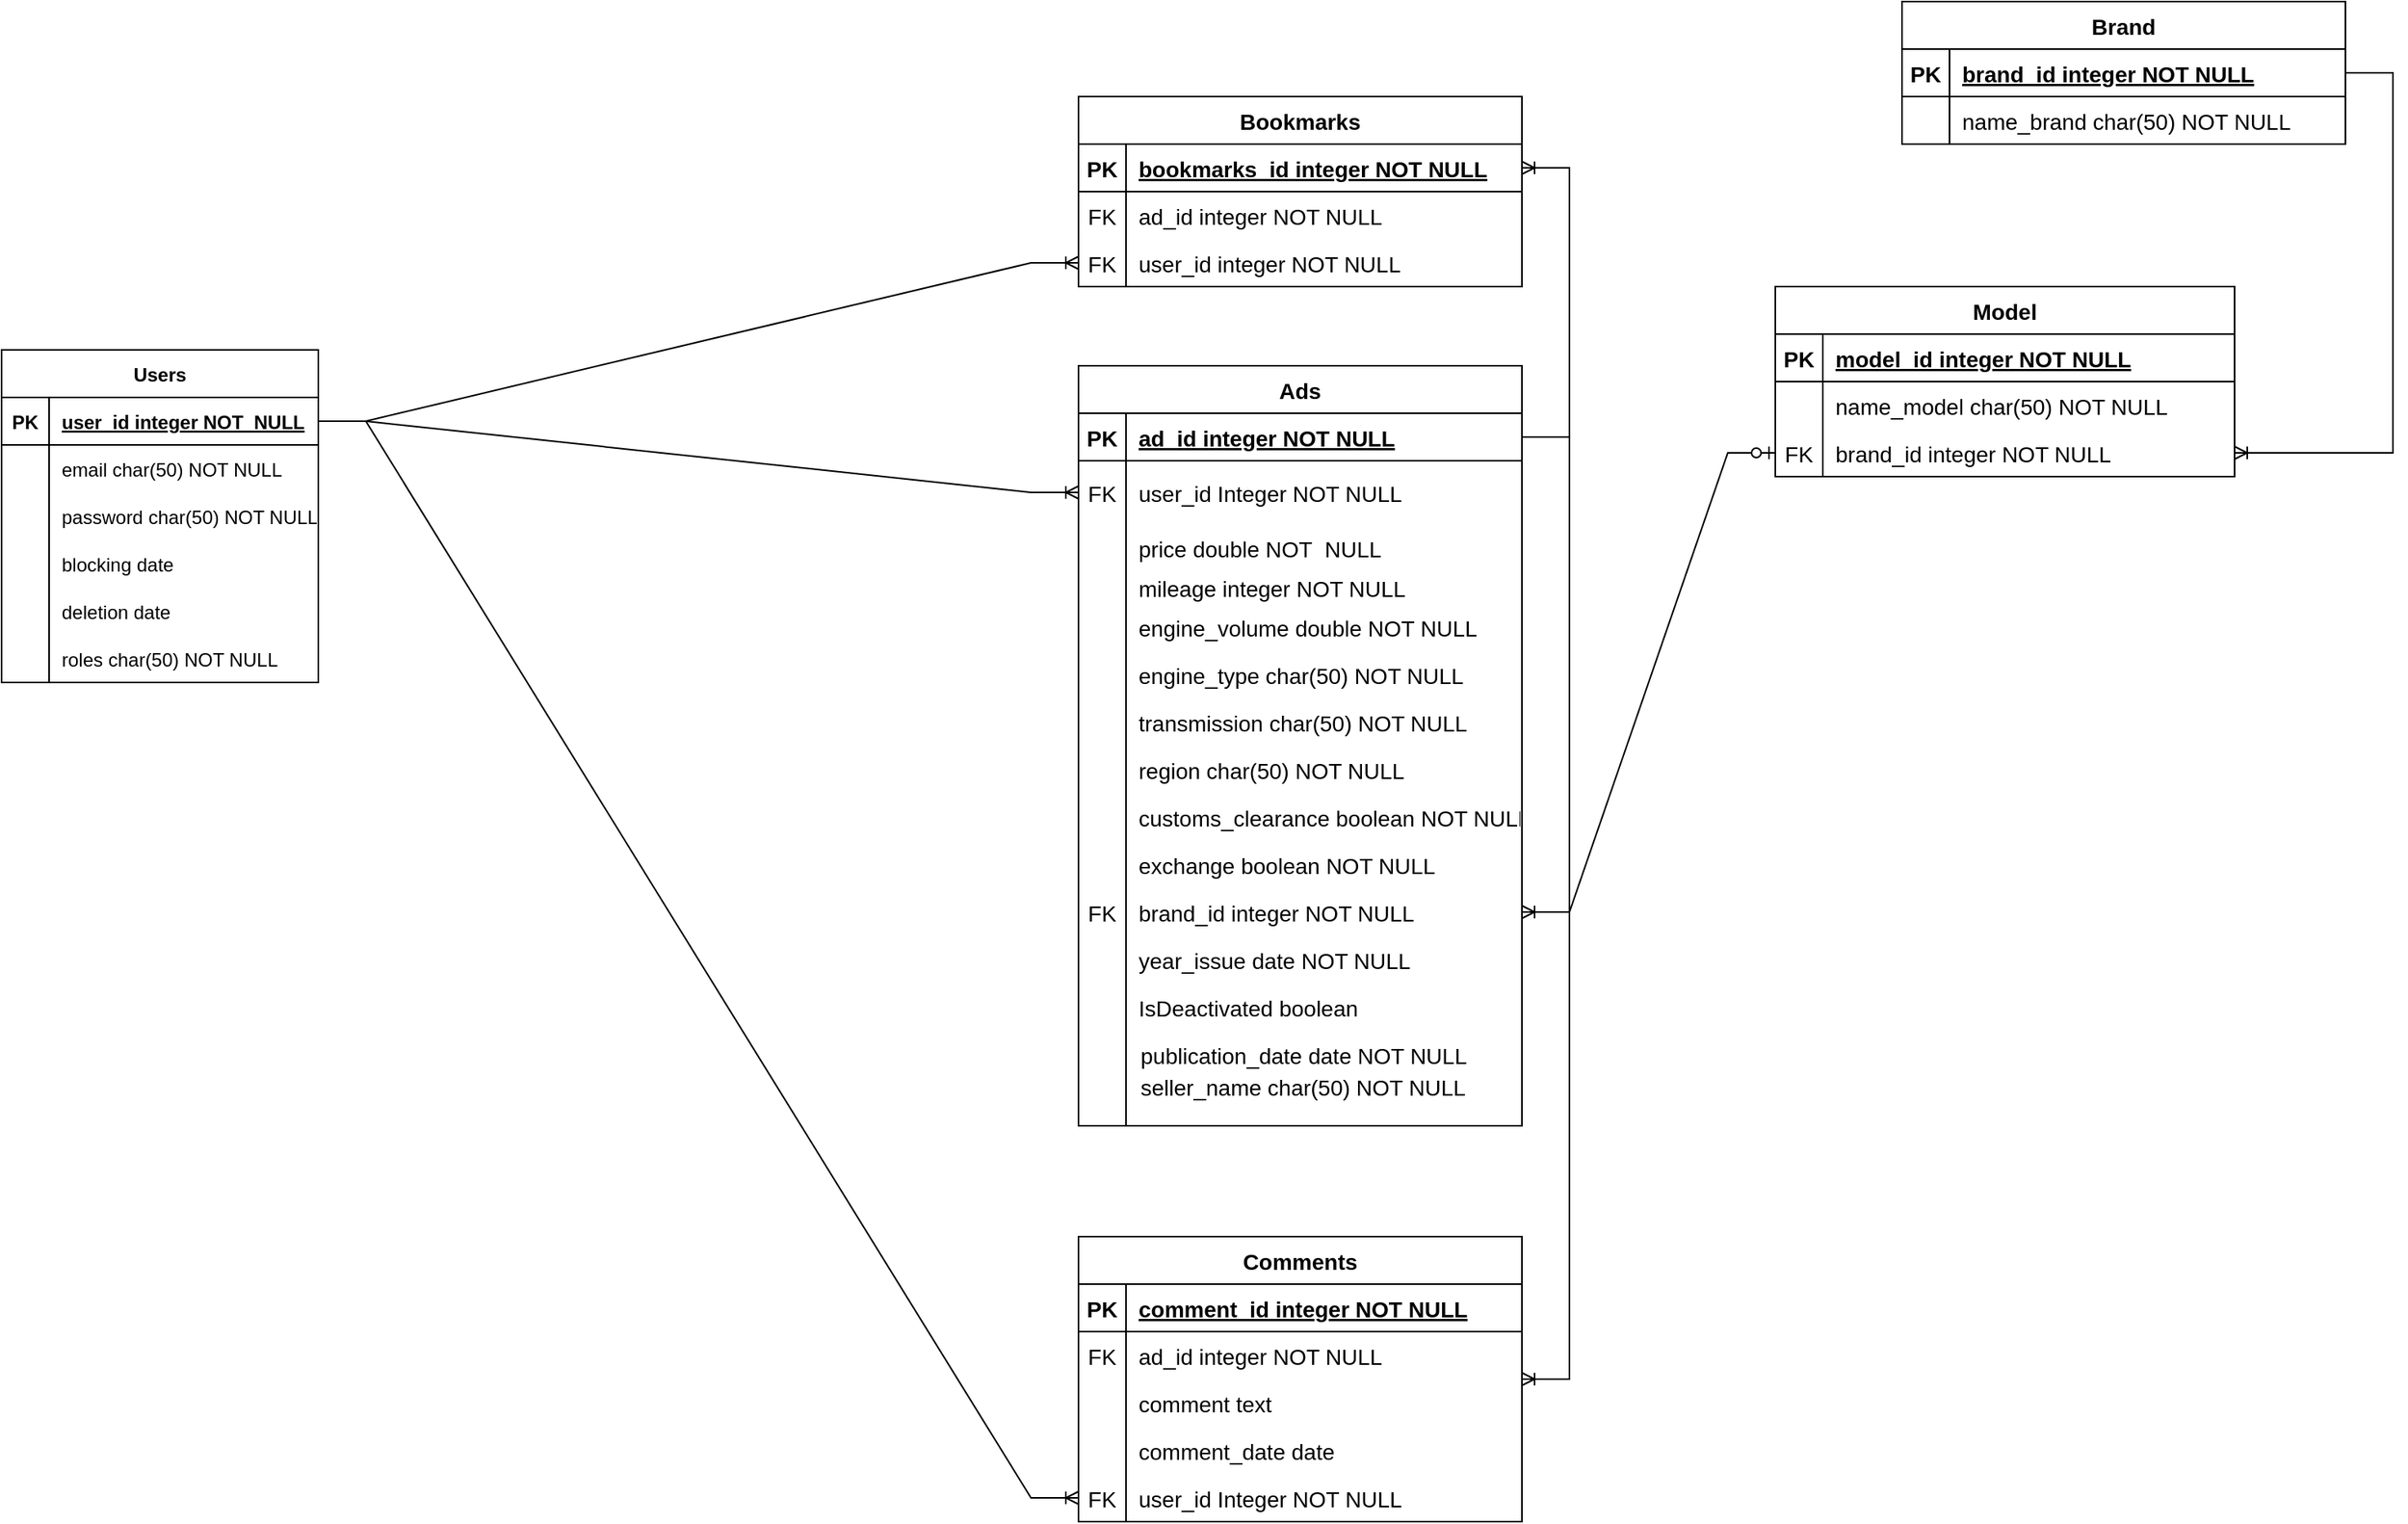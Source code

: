 <mxfile version="15.8.5" type="device"><diagram id="OC3rT5-FhrH-rFD939fT" name="Page-1"><mxGraphModel dx="2957" dy="1105" grid="1" gridSize="10" guides="1" tooltips="1" connect="1" arrows="1" fold="1" page="1" pageScale="1" pageWidth="827" pageHeight="1169" math="0" shadow="0"><root><mxCell id="0"/><mxCell id="1" parent="0"/><mxCell id="zPCgogsjNRpctbRaRMYW-1" value="Users" style="shape=table;startSize=30;container=1;collapsible=1;childLayout=tableLayout;fixedRows=1;rowLines=0;fontStyle=1;align=center;resizeLast=1;strokeColor=default;" parent="1" vertex="1"><mxGeometry x="-200" y="360" width="200" height="210" as="geometry"/></mxCell><mxCell id="zPCgogsjNRpctbRaRMYW-2" value="" style="shape=partialRectangle;collapsible=0;dropTarget=0;pointerEvents=0;fillColor=none;top=0;left=0;bottom=1;right=0;points=[[0,0.5],[1,0.5]];portConstraint=eastwest;" parent="zPCgogsjNRpctbRaRMYW-1" vertex="1"><mxGeometry y="30" width="200" height="30" as="geometry"/></mxCell><mxCell id="zPCgogsjNRpctbRaRMYW-3" value="PK" style="shape=partialRectangle;connectable=0;fillColor=none;top=0;left=0;bottom=0;right=0;fontStyle=1;overflow=hidden;" parent="zPCgogsjNRpctbRaRMYW-2" vertex="1"><mxGeometry width="30" height="30" as="geometry"><mxRectangle width="30" height="30" as="alternateBounds"/></mxGeometry></mxCell><mxCell id="zPCgogsjNRpctbRaRMYW-4" value="user_id integer NOT  NULL" style="shape=partialRectangle;connectable=0;fillColor=none;top=0;left=0;bottom=0;right=0;align=left;spacingLeft=6;fontStyle=5;overflow=hidden;strokeColor=default;fontColor=default;" parent="zPCgogsjNRpctbRaRMYW-2" vertex="1"><mxGeometry x="30" width="170" height="30" as="geometry"><mxRectangle width="170" height="30" as="alternateBounds"/></mxGeometry></mxCell><mxCell id="zPCgogsjNRpctbRaRMYW-5" value="" style="shape=partialRectangle;collapsible=0;dropTarget=0;pointerEvents=0;fillColor=none;top=0;left=0;bottom=0;right=0;points=[[0,0.5],[1,0.5]];portConstraint=eastwest;" parent="zPCgogsjNRpctbRaRMYW-1" vertex="1"><mxGeometry y="60" width="200" height="30" as="geometry"/></mxCell><mxCell id="zPCgogsjNRpctbRaRMYW-6" value="" style="shape=partialRectangle;connectable=0;fillColor=none;top=0;left=0;bottom=0;right=0;editable=1;overflow=hidden;" parent="zPCgogsjNRpctbRaRMYW-5" vertex="1"><mxGeometry width="30" height="30" as="geometry"><mxRectangle width="30" height="30" as="alternateBounds"/></mxGeometry></mxCell><mxCell id="zPCgogsjNRpctbRaRMYW-7" value="email char(50) NOT NULL" style="shape=partialRectangle;connectable=0;fillColor=none;top=0;left=0;bottom=0;right=0;align=left;spacingLeft=6;overflow=hidden;" parent="zPCgogsjNRpctbRaRMYW-5" vertex="1"><mxGeometry x="30" width="170" height="30" as="geometry"><mxRectangle width="170" height="30" as="alternateBounds"/></mxGeometry></mxCell><mxCell id="zPCgogsjNRpctbRaRMYW-8" value="" style="shape=partialRectangle;collapsible=0;dropTarget=0;pointerEvents=0;fillColor=none;top=0;left=0;bottom=0;right=0;points=[[0,0.5],[1,0.5]];portConstraint=eastwest;" parent="zPCgogsjNRpctbRaRMYW-1" vertex="1"><mxGeometry y="90" width="200" height="30" as="geometry"/></mxCell><mxCell id="zPCgogsjNRpctbRaRMYW-9" value="" style="shape=partialRectangle;connectable=0;fillColor=none;top=0;left=0;bottom=0;right=0;editable=1;overflow=hidden;" parent="zPCgogsjNRpctbRaRMYW-8" vertex="1"><mxGeometry width="30" height="30" as="geometry"><mxRectangle width="30" height="30" as="alternateBounds"/></mxGeometry></mxCell><mxCell id="zPCgogsjNRpctbRaRMYW-10" value="password char(50) NOT NULL" style="shape=partialRectangle;connectable=0;fillColor=none;top=0;left=0;bottom=0;right=0;align=left;spacingLeft=6;overflow=hidden;" parent="zPCgogsjNRpctbRaRMYW-8" vertex="1"><mxGeometry x="30" width="170" height="30" as="geometry"><mxRectangle width="170" height="30" as="alternateBounds"/></mxGeometry></mxCell><mxCell id="_0CuNq_q1zZ77ay0Gljo-1" value="" style="shape=partialRectangle;collapsible=0;dropTarget=0;pointerEvents=0;fillColor=none;top=0;left=0;bottom=0;right=0;points=[[0,0.5],[1,0.5]];portConstraint=eastwest;" parent="zPCgogsjNRpctbRaRMYW-1" vertex="1"><mxGeometry y="120" width="200" height="30" as="geometry"/></mxCell><mxCell id="_0CuNq_q1zZ77ay0Gljo-2" value="" style="shape=partialRectangle;connectable=0;fillColor=none;top=0;left=0;bottom=0;right=0;editable=1;overflow=hidden;" parent="_0CuNq_q1zZ77ay0Gljo-1" vertex="1"><mxGeometry width="30" height="30" as="geometry"><mxRectangle width="30" height="30" as="alternateBounds"/></mxGeometry></mxCell><mxCell id="_0CuNq_q1zZ77ay0Gljo-3" value="blocking date " style="shape=partialRectangle;connectable=0;fillColor=none;top=0;left=0;bottom=0;right=0;align=left;spacingLeft=6;overflow=hidden;" parent="_0CuNq_q1zZ77ay0Gljo-1" vertex="1"><mxGeometry x="30" width="170" height="30" as="geometry"><mxRectangle width="170" height="30" as="alternateBounds"/></mxGeometry></mxCell><mxCell id="_0CuNq_q1zZ77ay0Gljo-4" value="" style="shape=partialRectangle;collapsible=0;dropTarget=0;pointerEvents=0;fillColor=none;top=0;left=0;bottom=0;right=0;points=[[0,0.5],[1,0.5]];portConstraint=eastwest;" parent="zPCgogsjNRpctbRaRMYW-1" vertex="1"><mxGeometry y="150" width="200" height="30" as="geometry"/></mxCell><mxCell id="_0CuNq_q1zZ77ay0Gljo-5" value="" style="shape=partialRectangle;connectable=0;fillColor=none;top=0;left=0;bottom=0;right=0;editable=1;overflow=hidden;" parent="_0CuNq_q1zZ77ay0Gljo-4" vertex="1"><mxGeometry width="30" height="30" as="geometry"><mxRectangle width="30" height="30" as="alternateBounds"/></mxGeometry></mxCell><mxCell id="_0CuNq_q1zZ77ay0Gljo-6" value="deletion date" style="shape=partialRectangle;connectable=0;fillColor=none;top=0;left=0;bottom=0;right=0;align=left;spacingLeft=6;overflow=hidden;" parent="_0CuNq_q1zZ77ay0Gljo-4" vertex="1"><mxGeometry x="30" width="170" height="30" as="geometry"><mxRectangle width="170" height="30" as="alternateBounds"/></mxGeometry></mxCell><mxCell id="isAEHFxSZ2L3JiQkfcKj-7" value="" style="shape=partialRectangle;collapsible=0;dropTarget=0;pointerEvents=0;fillColor=none;top=0;left=0;bottom=0;right=0;points=[[0,0.5],[1,0.5]];portConstraint=eastwest;" vertex="1" parent="zPCgogsjNRpctbRaRMYW-1"><mxGeometry y="180" width="200" height="30" as="geometry"/></mxCell><mxCell id="isAEHFxSZ2L3JiQkfcKj-8" value="" style="shape=partialRectangle;connectable=0;fillColor=none;top=0;left=0;bottom=0;right=0;editable=1;overflow=hidden;" vertex="1" parent="isAEHFxSZ2L3JiQkfcKj-7"><mxGeometry width="30" height="30" as="geometry"><mxRectangle width="30" height="30" as="alternateBounds"/></mxGeometry></mxCell><mxCell id="isAEHFxSZ2L3JiQkfcKj-9" value="roles char(50) NOT NULL" style="shape=partialRectangle;connectable=0;fillColor=none;top=0;left=0;bottom=0;right=0;align=left;spacingLeft=6;overflow=hidden;" vertex="1" parent="isAEHFxSZ2L3JiQkfcKj-7"><mxGeometry x="30" width="170" height="30" as="geometry"><mxRectangle width="170" height="30" as="alternateBounds"/></mxGeometry></mxCell><mxCell id="zPCgogsjNRpctbRaRMYW-126" value="Ads" style="shape=table;startSize=30;container=1;collapsible=1;childLayout=tableLayout;fixedRows=1;rowLines=0;fontStyle=1;align=center;resizeLast=1;rounded=0;shadow=0;sketch=0;fontSize=14;fontColor=default;strokeColor=default;" parent="1" vertex="1"><mxGeometry x="480" y="370" width="280" height="480" as="geometry"/></mxCell><mxCell id="zPCgogsjNRpctbRaRMYW-127" value="" style="shape=partialRectangle;collapsible=0;dropTarget=0;pointerEvents=0;fillColor=none;top=0;left=0;bottom=1;right=0;points=[[0,0.5],[1,0.5]];portConstraint=eastwest;rounded=0;shadow=0;sketch=0;fontSize=14;fontColor=default;startSize=30;strokeColor=default;" parent="zPCgogsjNRpctbRaRMYW-126" vertex="1"><mxGeometry y="30" width="280" height="30" as="geometry"/></mxCell><mxCell id="zPCgogsjNRpctbRaRMYW-128" value="PK" style="shape=partialRectangle;connectable=0;fillColor=none;top=0;left=0;bottom=0;right=0;fontStyle=1;overflow=hidden;rounded=0;shadow=0;sketch=0;fontSize=14;fontColor=default;startSize=30;strokeColor=default;" parent="zPCgogsjNRpctbRaRMYW-127" vertex="1"><mxGeometry width="30" height="30" as="geometry"><mxRectangle width="30" height="30" as="alternateBounds"/></mxGeometry></mxCell><mxCell id="zPCgogsjNRpctbRaRMYW-129" value="ad_id integer NOT NULL" style="shape=partialRectangle;connectable=0;fillColor=none;top=0;left=0;bottom=0;right=0;align=left;spacingLeft=6;fontStyle=5;overflow=hidden;rounded=0;shadow=0;sketch=0;fontSize=14;fontColor=default;startSize=30;strokeColor=default;" parent="zPCgogsjNRpctbRaRMYW-127" vertex="1"><mxGeometry x="30" width="250" height="30" as="geometry"><mxRectangle width="250" height="30" as="alternateBounds"/></mxGeometry></mxCell><mxCell id="zPCgogsjNRpctbRaRMYW-133" value="" style="shape=partialRectangle;collapsible=0;dropTarget=0;pointerEvents=0;fillColor=none;top=0;left=0;bottom=0;right=0;points=[[0,0.5],[1,0.5]];portConstraint=eastwest;rounded=0;shadow=0;sketch=0;fontSize=14;fontColor=default;startSize=30;strokeColor=default;" parent="zPCgogsjNRpctbRaRMYW-126" vertex="1"><mxGeometry y="60" width="280" height="40" as="geometry"/></mxCell><mxCell id="zPCgogsjNRpctbRaRMYW-134" value="FK" style="shape=partialRectangle;connectable=0;fillColor=none;top=0;left=0;bottom=0;right=0;editable=1;overflow=hidden;rounded=0;shadow=0;sketch=0;fontSize=14;fontColor=default;startSize=30;strokeColor=default;" parent="zPCgogsjNRpctbRaRMYW-133" vertex="1"><mxGeometry width="30" height="40" as="geometry"><mxRectangle width="30" height="40" as="alternateBounds"/></mxGeometry></mxCell><mxCell id="zPCgogsjNRpctbRaRMYW-135" value="user_id Integer NOT NULL" style="shape=partialRectangle;connectable=0;fillColor=none;top=0;left=0;bottom=0;right=0;align=left;spacingLeft=6;overflow=hidden;rounded=0;shadow=0;sketch=0;fontSize=14;fontColor=default;startSize=30;strokeColor=default;" parent="zPCgogsjNRpctbRaRMYW-133" vertex="1"><mxGeometry x="30" width="250" height="40" as="geometry"><mxRectangle width="250" height="40" as="alternateBounds"/></mxGeometry></mxCell><mxCell id="zPCgogsjNRpctbRaRMYW-180" value="" style="shape=partialRectangle;collapsible=0;dropTarget=0;pointerEvents=0;fillColor=none;top=0;left=0;bottom=0;right=0;points=[[0,0.5],[1,0.5]];portConstraint=eastwest;rounded=0;shadow=0;sketch=0;fontSize=14;fontColor=default;startSize=30;strokeColor=default;" parent="zPCgogsjNRpctbRaRMYW-126" vertex="1"><mxGeometry y="100" width="280" height="30" as="geometry"/></mxCell><mxCell id="zPCgogsjNRpctbRaRMYW-181" value="" style="shape=partialRectangle;connectable=0;fillColor=none;top=0;left=0;bottom=0;right=0;editable=1;overflow=hidden;rounded=0;shadow=0;sketch=0;fontSize=14;fontColor=default;startSize=30;strokeColor=default;" parent="zPCgogsjNRpctbRaRMYW-180" vertex="1"><mxGeometry width="30" height="30" as="geometry"><mxRectangle width="30" height="30" as="alternateBounds"/></mxGeometry></mxCell><mxCell id="zPCgogsjNRpctbRaRMYW-182" value="price double NOT  NULL" style="shape=partialRectangle;connectable=0;fillColor=none;top=0;left=0;bottom=0;right=0;align=left;spacingLeft=6;overflow=hidden;rounded=0;shadow=0;sketch=0;fontSize=14;fontColor=default;startSize=30;strokeColor=default;" parent="zPCgogsjNRpctbRaRMYW-180" vertex="1"><mxGeometry x="30" width="250" height="30" as="geometry"><mxRectangle width="250" height="30" as="alternateBounds"/></mxGeometry></mxCell><mxCell id="zPCgogsjNRpctbRaRMYW-186" value="" style="shape=partialRectangle;collapsible=0;dropTarget=0;pointerEvents=0;fillColor=none;top=0;left=0;bottom=0;right=0;points=[[0,0.5],[1,0.5]];portConstraint=eastwest;rounded=0;shadow=0;sketch=0;fontSize=14;fontColor=default;startSize=30;strokeColor=default;" parent="zPCgogsjNRpctbRaRMYW-126" vertex="1"><mxGeometry y="130" width="280" height="20" as="geometry"/></mxCell><mxCell id="zPCgogsjNRpctbRaRMYW-187" value="" style="shape=partialRectangle;connectable=0;fillColor=none;top=0;left=0;bottom=0;right=0;editable=1;overflow=hidden;rounded=0;shadow=0;sketch=0;fontSize=14;fontColor=default;startSize=30;strokeColor=default;" parent="zPCgogsjNRpctbRaRMYW-186" vertex="1"><mxGeometry width="30" height="20" as="geometry"><mxRectangle width="30" height="20" as="alternateBounds"/></mxGeometry></mxCell><mxCell id="zPCgogsjNRpctbRaRMYW-188" value="mileage integer NOT NULL" style="shape=partialRectangle;connectable=0;fillColor=none;top=0;left=0;bottom=0;right=0;align=left;spacingLeft=6;overflow=hidden;rounded=0;shadow=0;sketch=0;fontSize=14;fontColor=default;startSize=30;strokeColor=default;" parent="zPCgogsjNRpctbRaRMYW-186" vertex="1"><mxGeometry x="30" width="250" height="20" as="geometry"><mxRectangle width="250" height="20" as="alternateBounds"/></mxGeometry></mxCell><mxCell id="zPCgogsjNRpctbRaRMYW-189" value="" style="shape=partialRectangle;collapsible=0;dropTarget=0;pointerEvents=0;fillColor=none;top=0;left=0;bottom=0;right=0;points=[[0,0.5],[1,0.5]];portConstraint=eastwest;rounded=0;shadow=0;sketch=0;fontSize=14;fontColor=default;startSize=30;strokeColor=default;" parent="zPCgogsjNRpctbRaRMYW-126" vertex="1"><mxGeometry y="150" width="280" height="30" as="geometry"/></mxCell><mxCell id="zPCgogsjNRpctbRaRMYW-190" value="" style="shape=partialRectangle;connectable=0;fillColor=none;top=0;left=0;bottom=0;right=0;editable=1;overflow=hidden;rounded=0;shadow=0;sketch=0;fontSize=14;fontColor=default;startSize=30;strokeColor=default;" parent="zPCgogsjNRpctbRaRMYW-189" vertex="1"><mxGeometry width="30" height="30" as="geometry"><mxRectangle width="30" height="30" as="alternateBounds"/></mxGeometry></mxCell><mxCell id="zPCgogsjNRpctbRaRMYW-191" value="engine_volume double NOT NULL" style="shape=partialRectangle;connectable=0;fillColor=none;top=0;left=0;bottom=0;right=0;align=left;spacingLeft=6;overflow=hidden;rounded=0;shadow=0;sketch=0;fontSize=14;fontColor=default;startSize=30;strokeColor=default;" parent="zPCgogsjNRpctbRaRMYW-189" vertex="1"><mxGeometry x="30" width="250" height="30" as="geometry"><mxRectangle width="250" height="30" as="alternateBounds"/></mxGeometry></mxCell><mxCell id="zPCgogsjNRpctbRaRMYW-192" value="" style="shape=partialRectangle;collapsible=0;dropTarget=0;pointerEvents=0;fillColor=none;top=0;left=0;bottom=0;right=0;points=[[0,0.5],[1,0.5]];portConstraint=eastwest;rounded=0;shadow=0;sketch=0;fontSize=14;fontColor=default;startSize=30;strokeColor=default;" parent="zPCgogsjNRpctbRaRMYW-126" vertex="1"><mxGeometry y="180" width="280" height="30" as="geometry"/></mxCell><mxCell id="zPCgogsjNRpctbRaRMYW-193" value="" style="shape=partialRectangle;connectable=0;fillColor=none;top=0;left=0;bottom=0;right=0;editable=1;overflow=hidden;rounded=0;shadow=0;sketch=0;fontSize=14;fontColor=default;startSize=30;strokeColor=default;" parent="zPCgogsjNRpctbRaRMYW-192" vertex="1"><mxGeometry width="30" height="30" as="geometry"><mxRectangle width="30" height="30" as="alternateBounds"/></mxGeometry></mxCell><mxCell id="zPCgogsjNRpctbRaRMYW-194" value="engine_type char(50) NOT NULL" style="shape=partialRectangle;connectable=0;fillColor=none;top=0;left=0;bottom=0;right=0;align=left;spacingLeft=6;overflow=hidden;rounded=0;shadow=0;sketch=0;fontSize=14;fontColor=default;startSize=30;strokeColor=default;" parent="zPCgogsjNRpctbRaRMYW-192" vertex="1"><mxGeometry x="30" width="250" height="30" as="geometry"><mxRectangle width="250" height="30" as="alternateBounds"/></mxGeometry></mxCell><mxCell id="zPCgogsjNRpctbRaRMYW-195" value="" style="shape=partialRectangle;collapsible=0;dropTarget=0;pointerEvents=0;fillColor=none;top=0;left=0;bottom=0;right=0;points=[[0,0.5],[1,0.5]];portConstraint=eastwest;rounded=0;shadow=0;sketch=0;fontSize=14;fontColor=default;startSize=30;strokeColor=default;" parent="zPCgogsjNRpctbRaRMYW-126" vertex="1"><mxGeometry y="210" width="280" height="30" as="geometry"/></mxCell><mxCell id="zPCgogsjNRpctbRaRMYW-196" value="" style="shape=partialRectangle;connectable=0;fillColor=none;top=0;left=0;bottom=0;right=0;editable=1;overflow=hidden;rounded=0;shadow=0;sketch=0;fontSize=14;fontColor=default;startSize=30;strokeColor=default;" parent="zPCgogsjNRpctbRaRMYW-195" vertex="1"><mxGeometry width="30" height="30" as="geometry"><mxRectangle width="30" height="30" as="alternateBounds"/></mxGeometry></mxCell><mxCell id="zPCgogsjNRpctbRaRMYW-197" value="transmission char(50) NOT NULL" style="shape=partialRectangle;connectable=0;fillColor=none;top=0;left=0;bottom=0;right=0;align=left;spacingLeft=6;overflow=hidden;rounded=0;shadow=0;sketch=0;fontSize=14;fontColor=default;startSize=30;strokeColor=default;" parent="zPCgogsjNRpctbRaRMYW-195" vertex="1"><mxGeometry x="30" width="250" height="30" as="geometry"><mxRectangle width="250" height="30" as="alternateBounds"/></mxGeometry></mxCell><mxCell id="zPCgogsjNRpctbRaRMYW-198" value="" style="shape=partialRectangle;collapsible=0;dropTarget=0;pointerEvents=0;fillColor=none;top=0;left=0;bottom=0;right=0;points=[[0,0.5],[1,0.5]];portConstraint=eastwest;rounded=0;shadow=0;sketch=0;fontSize=14;fontColor=default;startSize=30;strokeColor=default;" parent="zPCgogsjNRpctbRaRMYW-126" vertex="1"><mxGeometry y="240" width="280" height="30" as="geometry"/></mxCell><mxCell id="zPCgogsjNRpctbRaRMYW-199" value="" style="shape=partialRectangle;connectable=0;fillColor=none;top=0;left=0;bottom=0;right=0;editable=1;overflow=hidden;rounded=0;shadow=0;sketch=0;fontSize=14;fontColor=default;startSize=30;strokeColor=default;" parent="zPCgogsjNRpctbRaRMYW-198" vertex="1"><mxGeometry width="30" height="30" as="geometry"><mxRectangle width="30" height="30" as="alternateBounds"/></mxGeometry></mxCell><mxCell id="zPCgogsjNRpctbRaRMYW-200" value="region char(50) NOT NULL" style="shape=partialRectangle;connectable=0;fillColor=none;top=0;left=0;bottom=0;right=0;align=left;spacingLeft=6;overflow=hidden;rounded=0;shadow=0;sketch=0;fontSize=14;fontColor=default;startSize=30;strokeColor=default;" parent="zPCgogsjNRpctbRaRMYW-198" vertex="1"><mxGeometry x="30" width="250" height="30" as="geometry"><mxRectangle width="250" height="30" as="alternateBounds"/></mxGeometry></mxCell><mxCell id="zPCgogsjNRpctbRaRMYW-201" value="" style="shape=partialRectangle;collapsible=0;dropTarget=0;pointerEvents=0;fillColor=none;top=0;left=0;bottom=0;right=0;points=[[0,0.5],[1,0.5]];portConstraint=eastwest;rounded=0;shadow=0;sketch=0;fontSize=14;fontColor=default;startSize=30;strokeColor=default;" parent="zPCgogsjNRpctbRaRMYW-126" vertex="1"><mxGeometry y="270" width="280" height="30" as="geometry"/></mxCell><mxCell id="zPCgogsjNRpctbRaRMYW-202" value="" style="shape=partialRectangle;connectable=0;fillColor=none;top=0;left=0;bottom=0;right=0;editable=1;overflow=hidden;rounded=0;shadow=0;sketch=0;fontSize=14;fontColor=default;startSize=30;strokeColor=default;" parent="zPCgogsjNRpctbRaRMYW-201" vertex="1"><mxGeometry width="30" height="30" as="geometry"><mxRectangle width="30" height="30" as="alternateBounds"/></mxGeometry></mxCell><mxCell id="zPCgogsjNRpctbRaRMYW-203" value="customs_clearance boolean NOT NULL" style="shape=partialRectangle;connectable=0;fillColor=none;top=0;left=0;bottom=0;right=0;align=left;spacingLeft=6;overflow=hidden;rounded=0;shadow=0;sketch=0;fontSize=14;fontColor=default;startSize=30;strokeColor=default;" parent="zPCgogsjNRpctbRaRMYW-201" vertex="1"><mxGeometry x="30" width="250" height="30" as="geometry"><mxRectangle width="250" height="30" as="alternateBounds"/></mxGeometry></mxCell><mxCell id="zPCgogsjNRpctbRaRMYW-204" value="" style="shape=partialRectangle;collapsible=0;dropTarget=0;pointerEvents=0;fillColor=none;top=0;left=0;bottom=0;right=0;points=[[0,0.5],[1,0.5]];portConstraint=eastwest;rounded=0;shadow=0;sketch=0;fontSize=14;fontColor=default;startSize=30;strokeColor=default;" parent="zPCgogsjNRpctbRaRMYW-126" vertex="1"><mxGeometry y="300" width="280" height="30" as="geometry"/></mxCell><mxCell id="zPCgogsjNRpctbRaRMYW-205" value="" style="shape=partialRectangle;connectable=0;fillColor=none;top=0;left=0;bottom=0;right=0;editable=1;overflow=hidden;rounded=0;shadow=0;sketch=0;fontSize=14;fontColor=default;startSize=30;strokeColor=default;" parent="zPCgogsjNRpctbRaRMYW-204" vertex="1"><mxGeometry width="30" height="30" as="geometry"><mxRectangle width="30" height="30" as="alternateBounds"/></mxGeometry></mxCell><mxCell id="zPCgogsjNRpctbRaRMYW-206" value="exchange boolean NOT NULL" style="shape=partialRectangle;connectable=0;fillColor=none;top=0;left=0;bottom=0;right=0;align=left;spacingLeft=6;overflow=hidden;rounded=0;shadow=0;sketch=0;fontSize=14;fontColor=default;startSize=30;strokeColor=default;" parent="zPCgogsjNRpctbRaRMYW-204" vertex="1"><mxGeometry x="30" width="250" height="30" as="geometry"><mxRectangle width="250" height="30" as="alternateBounds"/></mxGeometry></mxCell><mxCell id="_0CuNq_q1zZ77ay0Gljo-32" value="" style="shape=partialRectangle;collapsible=0;dropTarget=0;pointerEvents=0;fillColor=none;top=0;left=0;bottom=0;right=0;points=[[0,0.5],[1,0.5]];portConstraint=eastwest;rounded=0;shadow=0;sketch=0;fontSize=14;fontColor=default;startSize=30;strokeColor=default;" parent="zPCgogsjNRpctbRaRMYW-126" vertex="1"><mxGeometry y="330" width="280" height="30" as="geometry"/></mxCell><mxCell id="_0CuNq_q1zZ77ay0Gljo-33" value="FK" style="shape=partialRectangle;connectable=0;fillColor=none;top=0;left=0;bottom=0;right=0;editable=1;overflow=hidden;rounded=0;shadow=0;sketch=0;fontSize=14;fontColor=default;startSize=30;strokeColor=default;" parent="_0CuNq_q1zZ77ay0Gljo-32" vertex="1"><mxGeometry width="30" height="30" as="geometry"><mxRectangle width="30" height="30" as="alternateBounds"/></mxGeometry></mxCell><mxCell id="_0CuNq_q1zZ77ay0Gljo-34" value="brand_id integer NOT NULL" style="shape=partialRectangle;connectable=0;fillColor=none;top=0;left=0;bottom=0;right=0;align=left;spacingLeft=6;overflow=hidden;rounded=0;shadow=0;sketch=0;fontSize=14;fontColor=default;startSize=30;strokeColor=default;" parent="_0CuNq_q1zZ77ay0Gljo-32" vertex="1"><mxGeometry x="30" width="250" height="30" as="geometry"><mxRectangle width="250" height="30" as="alternateBounds"/></mxGeometry></mxCell><mxCell id="zPCgogsjNRpctbRaRMYW-183" value="" style="shape=partialRectangle;collapsible=0;dropTarget=0;pointerEvents=0;fillColor=none;top=0;left=0;bottom=0;right=0;points=[[0,0.5],[1,0.5]];portConstraint=eastwest;rounded=0;shadow=0;sketch=0;fontSize=14;fontColor=default;startSize=30;strokeColor=default;" parent="zPCgogsjNRpctbRaRMYW-126" vertex="1"><mxGeometry y="360" width="280" height="30" as="geometry"/></mxCell><mxCell id="zPCgogsjNRpctbRaRMYW-184" value="" style="shape=partialRectangle;connectable=0;fillColor=none;top=0;left=0;bottom=0;right=0;editable=1;overflow=hidden;rounded=0;shadow=0;sketch=0;fontSize=14;fontColor=default;startSize=30;strokeColor=default;" parent="zPCgogsjNRpctbRaRMYW-183" vertex="1"><mxGeometry width="30" height="30" as="geometry"><mxRectangle width="30" height="30" as="alternateBounds"/></mxGeometry></mxCell><mxCell id="zPCgogsjNRpctbRaRMYW-185" value="year_issue date NOT NULL" style="shape=partialRectangle;connectable=0;fillColor=none;top=0;left=0;bottom=0;right=0;align=left;spacingLeft=6;overflow=hidden;rounded=0;shadow=0;sketch=0;fontSize=14;fontColor=default;startSize=30;strokeColor=default;" parent="zPCgogsjNRpctbRaRMYW-183" vertex="1"><mxGeometry x="30" width="250" height="30" as="geometry"><mxRectangle width="250" height="30" as="alternateBounds"/></mxGeometry></mxCell><mxCell id="lMxjhT3Zaq8ZbBxsuijc-4" value="" style="shape=partialRectangle;collapsible=0;dropTarget=0;pointerEvents=0;fillColor=none;top=0;left=0;bottom=0;right=0;points=[[0,0.5],[1,0.5]];portConstraint=eastwest;rounded=0;shadow=0;sketch=0;fontSize=14;fontColor=default;startSize=30;strokeColor=default;" parent="zPCgogsjNRpctbRaRMYW-126" vertex="1"><mxGeometry y="390" width="280" height="30" as="geometry"/></mxCell><mxCell id="lMxjhT3Zaq8ZbBxsuijc-5" value="" style="shape=partialRectangle;connectable=0;fillColor=none;top=0;left=0;bottom=0;right=0;editable=1;overflow=hidden;rounded=0;shadow=0;sketch=0;fontSize=14;fontColor=default;startSize=30;strokeColor=default;" parent="lMxjhT3Zaq8ZbBxsuijc-4" vertex="1"><mxGeometry width="30" height="30" as="geometry"><mxRectangle width="30" height="30" as="alternateBounds"/></mxGeometry></mxCell><mxCell id="lMxjhT3Zaq8ZbBxsuijc-6" value="IsDeactivated boolean" style="shape=partialRectangle;connectable=0;fillColor=none;top=0;left=0;bottom=0;right=0;align=left;spacingLeft=6;overflow=hidden;rounded=0;shadow=0;sketch=0;fontSize=14;fontColor=default;startSize=30;strokeColor=default;" parent="lMxjhT3Zaq8ZbBxsuijc-4" vertex="1"><mxGeometry x="30" width="250" height="30" as="geometry"><mxRectangle width="250" height="30" as="alternateBounds"/></mxGeometry></mxCell><mxCell id="isAEHFxSZ2L3JiQkfcKj-1" value="" style="shape=partialRectangle;collapsible=0;dropTarget=0;pointerEvents=0;fillColor=none;top=0;left=0;bottom=0;right=0;points=[[0,0.5],[1,0.5]];portConstraint=eastwest;rounded=0;shadow=0;sketch=0;fontSize=14;fontColor=default;startSize=30;strokeColor=default;" vertex="1" parent="zPCgogsjNRpctbRaRMYW-126"><mxGeometry y="420" width="280" height="30" as="geometry"/></mxCell><mxCell id="isAEHFxSZ2L3JiQkfcKj-2" value="" style="shape=partialRectangle;connectable=0;fillColor=none;top=0;left=0;bottom=0;right=0;editable=1;overflow=hidden;rounded=0;shadow=0;sketch=0;fontSize=14;fontColor=default;startSize=30;strokeColor=default;" vertex="1" parent="isAEHFxSZ2L3JiQkfcKj-1"><mxGeometry width="30" height="30" as="geometry"><mxRectangle width="30" height="30" as="alternateBounds"/></mxGeometry></mxCell><mxCell id="isAEHFxSZ2L3JiQkfcKj-3" value="" style="shape=partialRectangle;connectable=0;fillColor=none;top=0;left=0;bottom=0;right=0;align=left;spacingLeft=6;overflow=hidden;rounded=0;shadow=0;sketch=0;fontSize=14;fontColor=default;startSize=30;strokeColor=default;" vertex="1" parent="isAEHFxSZ2L3JiQkfcKj-1"><mxGeometry x="30" width="250" height="30" as="geometry"><mxRectangle width="250" height="30" as="alternateBounds"/></mxGeometry></mxCell><mxCell id="isAEHFxSZ2L3JiQkfcKj-4" value="" style="shape=partialRectangle;collapsible=0;dropTarget=0;pointerEvents=0;fillColor=none;top=0;left=0;bottom=0;right=0;points=[[0,0.5],[1,0.5]];portConstraint=eastwest;rounded=0;shadow=0;sketch=0;fontSize=14;fontColor=default;startSize=30;strokeColor=default;" vertex="1" parent="zPCgogsjNRpctbRaRMYW-126"><mxGeometry y="450" width="280" height="30" as="geometry"/></mxCell><mxCell id="isAEHFxSZ2L3JiQkfcKj-5" value="" style="shape=partialRectangle;connectable=0;fillColor=none;top=0;left=0;bottom=0;right=0;editable=1;overflow=hidden;rounded=0;shadow=0;sketch=0;fontSize=14;fontColor=default;startSize=30;strokeColor=default;" vertex="1" parent="isAEHFxSZ2L3JiQkfcKj-4"><mxGeometry width="30" height="30" as="geometry"><mxRectangle width="30" height="30" as="alternateBounds"/></mxGeometry></mxCell><mxCell id="isAEHFxSZ2L3JiQkfcKj-6" value="" style="shape=partialRectangle;connectable=0;fillColor=none;top=0;left=0;bottom=0;right=0;align=left;spacingLeft=6;overflow=hidden;rounded=0;shadow=0;sketch=0;fontSize=14;fontColor=default;startSize=30;strokeColor=default;" vertex="1" parent="isAEHFxSZ2L3JiQkfcKj-4"><mxGeometry x="30" width="250" height="30" as="geometry"><mxRectangle width="250" height="30" as="alternateBounds"/></mxGeometry></mxCell><mxCell id="zPCgogsjNRpctbRaRMYW-141" value="" style="shape=partialRectangle;collapsible=0;dropTarget=0;pointerEvents=0;fillColor=none;top=0;left=0;bottom=0;right=0;points=[[0,0.5],[1,0.5]];portConstraint=eastwest;rounded=0;shadow=0;sketch=0;fontSize=14;fontColor=default;startSize=30;strokeColor=default;" parent="1" vertex="1"><mxGeometry x="480" y="790" width="250" height="30" as="geometry"/></mxCell><mxCell id="zPCgogsjNRpctbRaRMYW-143" value="publication_date date NOT NULL" style="shape=partialRectangle;connectable=0;fillColor=none;top=0;left=0;bottom=0;right=0;align=left;spacingLeft=6;overflow=hidden;rounded=0;shadow=0;sketch=0;fontSize=14;fontColor=default;startSize=30;strokeColor=default;" parent="zPCgogsjNRpctbRaRMYW-141" vertex="1"><mxGeometry x="31.25" width="218.75" height="30" as="geometry"><mxRectangle width="210" height="30" as="alternateBounds"/></mxGeometry></mxCell><mxCell id="zPCgogsjNRpctbRaRMYW-144" value="Bookmarks" style="shape=table;startSize=30;container=1;collapsible=1;childLayout=tableLayout;fixedRows=1;rowLines=0;fontStyle=1;align=center;resizeLast=1;rounded=0;shadow=0;sketch=0;fontSize=14;fontColor=default;strokeColor=default;" parent="1" vertex="1"><mxGeometry x="480" y="200" width="280" height="120" as="geometry"/></mxCell><mxCell id="zPCgogsjNRpctbRaRMYW-145" value="" style="shape=partialRectangle;collapsible=0;dropTarget=0;pointerEvents=0;fillColor=none;top=0;left=0;bottom=1;right=0;points=[[0,0.5],[1,0.5]];portConstraint=eastwest;rounded=0;shadow=0;sketch=0;fontSize=14;fontColor=default;startSize=30;strokeColor=default;" parent="zPCgogsjNRpctbRaRMYW-144" vertex="1"><mxGeometry y="30" width="280" height="30" as="geometry"/></mxCell><mxCell id="zPCgogsjNRpctbRaRMYW-146" value="PK" style="shape=partialRectangle;connectable=0;fillColor=none;top=0;left=0;bottom=0;right=0;fontStyle=1;overflow=hidden;rounded=0;shadow=0;sketch=0;fontSize=14;fontColor=default;startSize=30;strokeColor=default;" parent="zPCgogsjNRpctbRaRMYW-145" vertex="1"><mxGeometry width="30" height="30" as="geometry"><mxRectangle width="30" height="30" as="alternateBounds"/></mxGeometry></mxCell><mxCell id="zPCgogsjNRpctbRaRMYW-147" value="bookmarks_id integer NOT NULL" style="shape=partialRectangle;connectable=0;fillColor=none;top=0;left=0;bottom=0;right=0;align=left;spacingLeft=6;fontStyle=5;overflow=hidden;rounded=0;shadow=0;sketch=0;fontSize=14;fontColor=default;startSize=30;strokeColor=default;" parent="zPCgogsjNRpctbRaRMYW-145" vertex="1"><mxGeometry x="30" width="250" height="30" as="geometry"><mxRectangle width="250" height="30" as="alternateBounds"/></mxGeometry></mxCell><mxCell id="zPCgogsjNRpctbRaRMYW-151" value="" style="shape=partialRectangle;collapsible=0;dropTarget=0;pointerEvents=0;fillColor=none;top=0;left=0;bottom=0;right=0;points=[[0,0.5],[1,0.5]];portConstraint=eastwest;rounded=0;shadow=0;sketch=0;fontSize=14;fontColor=default;startSize=30;strokeColor=default;" parent="zPCgogsjNRpctbRaRMYW-144" vertex="1"><mxGeometry y="60" width="280" height="30" as="geometry"/></mxCell><mxCell id="zPCgogsjNRpctbRaRMYW-152" value="FK" style="shape=partialRectangle;connectable=0;fillColor=none;top=0;left=0;bottom=0;right=0;editable=1;overflow=hidden;rounded=0;shadow=0;sketch=0;fontSize=14;fontColor=default;startSize=30;strokeColor=default;" parent="zPCgogsjNRpctbRaRMYW-151" vertex="1"><mxGeometry width="30" height="30" as="geometry"><mxRectangle width="30" height="30" as="alternateBounds"/></mxGeometry></mxCell><mxCell id="zPCgogsjNRpctbRaRMYW-153" value="ad_id integer NOT NULL" style="shape=partialRectangle;connectable=0;fillColor=none;top=0;left=0;bottom=0;right=0;align=left;spacingLeft=6;overflow=hidden;rounded=0;shadow=0;sketch=0;fontSize=14;fontColor=default;startSize=30;strokeColor=default;" parent="zPCgogsjNRpctbRaRMYW-151" vertex="1"><mxGeometry x="30" width="250" height="30" as="geometry"><mxRectangle width="250" height="30" as="alternateBounds"/></mxGeometry></mxCell><mxCell id="lMxjhT3Zaq8ZbBxsuijc-8" value="" style="shape=partialRectangle;collapsible=0;dropTarget=0;pointerEvents=0;fillColor=none;top=0;left=0;bottom=0;right=0;points=[[0,0.5],[1,0.5]];portConstraint=eastwest;rounded=0;shadow=0;sketch=0;fontSize=14;fontColor=default;startSize=30;strokeColor=default;" parent="zPCgogsjNRpctbRaRMYW-144" vertex="1"><mxGeometry y="90" width="280" height="30" as="geometry"/></mxCell><mxCell id="lMxjhT3Zaq8ZbBxsuijc-9" value="FK" style="shape=partialRectangle;connectable=0;fillColor=none;top=0;left=0;bottom=0;right=0;editable=1;overflow=hidden;rounded=0;shadow=0;sketch=0;fontSize=14;fontColor=default;startSize=30;strokeColor=default;" parent="lMxjhT3Zaq8ZbBxsuijc-8" vertex="1"><mxGeometry width="30" height="30" as="geometry"><mxRectangle width="30" height="30" as="alternateBounds"/></mxGeometry></mxCell><mxCell id="lMxjhT3Zaq8ZbBxsuijc-10" value="user_id integer NOT NULL" style="shape=partialRectangle;connectable=0;fillColor=none;top=0;left=0;bottom=0;right=0;align=left;spacingLeft=6;overflow=hidden;rounded=0;shadow=0;sketch=0;fontSize=14;fontColor=default;startSize=30;strokeColor=default;" parent="lMxjhT3Zaq8ZbBxsuijc-8" vertex="1"><mxGeometry x="30" width="250" height="30" as="geometry"><mxRectangle width="250" height="30" as="alternateBounds"/></mxGeometry></mxCell><mxCell id="zPCgogsjNRpctbRaRMYW-157" value="Comments" style="shape=table;startSize=30;container=1;collapsible=1;childLayout=tableLayout;fixedRows=1;rowLines=0;fontStyle=1;align=center;resizeLast=1;rounded=0;shadow=0;sketch=0;fontSize=14;fontColor=default;strokeColor=default;" parent="1" vertex="1"><mxGeometry x="480" y="920" width="280" height="180" as="geometry"/></mxCell><mxCell id="zPCgogsjNRpctbRaRMYW-158" value="" style="shape=partialRectangle;collapsible=0;dropTarget=0;pointerEvents=0;fillColor=none;top=0;left=0;bottom=1;right=0;points=[[0,0.5],[1,0.5]];portConstraint=eastwest;rounded=0;shadow=0;sketch=0;fontSize=14;fontColor=default;startSize=30;strokeColor=default;" parent="zPCgogsjNRpctbRaRMYW-157" vertex="1"><mxGeometry y="30" width="280" height="30" as="geometry"/></mxCell><mxCell id="zPCgogsjNRpctbRaRMYW-159" value="PK" style="shape=partialRectangle;connectable=0;fillColor=none;top=0;left=0;bottom=0;right=0;fontStyle=1;overflow=hidden;rounded=0;shadow=0;sketch=0;fontSize=14;fontColor=default;startSize=30;strokeColor=default;" parent="zPCgogsjNRpctbRaRMYW-158" vertex="1"><mxGeometry width="30" height="30" as="geometry"><mxRectangle width="30" height="30" as="alternateBounds"/></mxGeometry></mxCell><mxCell id="zPCgogsjNRpctbRaRMYW-160" value="comment_id integer NOT NULL" style="shape=partialRectangle;connectable=0;fillColor=none;top=0;left=0;bottom=0;right=0;align=left;spacingLeft=6;fontStyle=5;overflow=hidden;rounded=0;shadow=0;sketch=0;fontSize=14;fontColor=default;startSize=30;strokeColor=default;" parent="zPCgogsjNRpctbRaRMYW-158" vertex="1"><mxGeometry x="30" width="250" height="30" as="geometry"><mxRectangle width="250" height="30" as="alternateBounds"/></mxGeometry></mxCell><mxCell id="zPCgogsjNRpctbRaRMYW-161" value="" style="shape=partialRectangle;collapsible=0;dropTarget=0;pointerEvents=0;fillColor=none;top=0;left=0;bottom=0;right=0;points=[[0,0.5],[1,0.5]];portConstraint=eastwest;rounded=0;shadow=0;sketch=0;fontSize=14;fontColor=default;startSize=30;strokeColor=default;" parent="zPCgogsjNRpctbRaRMYW-157" vertex="1"><mxGeometry y="60" width="280" height="30" as="geometry"/></mxCell><mxCell id="zPCgogsjNRpctbRaRMYW-162" value="FK" style="shape=partialRectangle;connectable=0;fillColor=none;top=0;left=0;bottom=0;right=0;editable=1;overflow=hidden;rounded=0;shadow=0;sketch=0;fontSize=14;fontColor=default;startSize=30;strokeColor=default;" parent="zPCgogsjNRpctbRaRMYW-161" vertex="1"><mxGeometry width="30" height="30" as="geometry"><mxRectangle width="30" height="30" as="alternateBounds"/></mxGeometry></mxCell><mxCell id="zPCgogsjNRpctbRaRMYW-163" value="ad_id integer NOT NULL" style="shape=partialRectangle;connectable=0;fillColor=none;top=0;left=0;bottom=0;right=0;align=left;spacingLeft=6;overflow=hidden;rounded=0;shadow=0;sketch=0;fontSize=14;fontColor=default;startSize=30;strokeColor=default;" parent="zPCgogsjNRpctbRaRMYW-161" vertex="1"><mxGeometry x="30" width="250" height="30" as="geometry"><mxRectangle width="250" height="30" as="alternateBounds"/></mxGeometry></mxCell><mxCell id="zPCgogsjNRpctbRaRMYW-164" value="" style="shape=partialRectangle;collapsible=0;dropTarget=0;pointerEvents=0;fillColor=none;top=0;left=0;bottom=0;right=0;points=[[0,0.5],[1,0.5]];portConstraint=eastwest;rounded=0;shadow=0;sketch=0;fontSize=14;fontColor=default;startSize=30;strokeColor=default;" parent="zPCgogsjNRpctbRaRMYW-157" vertex="1"><mxGeometry y="90" width="280" height="30" as="geometry"/></mxCell><mxCell id="zPCgogsjNRpctbRaRMYW-165" value="" style="shape=partialRectangle;connectable=0;fillColor=none;top=0;left=0;bottom=0;right=0;editable=1;overflow=hidden;rounded=0;shadow=0;sketch=0;fontSize=14;fontColor=default;startSize=30;strokeColor=default;" parent="zPCgogsjNRpctbRaRMYW-164" vertex="1"><mxGeometry width="30" height="30" as="geometry"><mxRectangle width="30" height="30" as="alternateBounds"/></mxGeometry></mxCell><mxCell id="zPCgogsjNRpctbRaRMYW-166" value="comment text " style="shape=partialRectangle;connectable=0;fillColor=none;top=0;left=0;bottom=0;right=0;align=left;spacingLeft=6;overflow=hidden;rounded=0;shadow=0;sketch=0;fontSize=14;fontColor=default;startSize=30;strokeColor=default;" parent="zPCgogsjNRpctbRaRMYW-164" vertex="1"><mxGeometry x="30" width="250" height="30" as="geometry"><mxRectangle width="250" height="30" as="alternateBounds"/></mxGeometry></mxCell><mxCell id="_0CuNq_q1zZ77ay0Gljo-9" value="" style="shape=partialRectangle;collapsible=0;dropTarget=0;pointerEvents=0;fillColor=none;top=0;left=0;bottom=0;right=0;points=[[0,0.5],[1,0.5]];portConstraint=eastwest;rounded=0;shadow=0;sketch=0;fontSize=14;fontColor=default;startSize=30;strokeColor=default;" parent="zPCgogsjNRpctbRaRMYW-157" vertex="1"><mxGeometry y="120" width="280" height="30" as="geometry"/></mxCell><mxCell id="_0CuNq_q1zZ77ay0Gljo-10" value="" style="shape=partialRectangle;connectable=0;fillColor=none;top=0;left=0;bottom=0;right=0;editable=1;overflow=hidden;rounded=0;shadow=0;sketch=0;fontSize=14;fontColor=default;startSize=30;strokeColor=default;" parent="_0CuNq_q1zZ77ay0Gljo-9" vertex="1"><mxGeometry width="30" height="30" as="geometry"><mxRectangle width="30" height="30" as="alternateBounds"/></mxGeometry></mxCell><mxCell id="_0CuNq_q1zZ77ay0Gljo-11" value="comment_date date " style="shape=partialRectangle;connectable=0;fillColor=none;top=0;left=0;bottom=0;right=0;align=left;spacingLeft=6;overflow=hidden;rounded=0;shadow=0;sketch=0;fontSize=14;fontColor=default;startSize=30;strokeColor=default;" parent="_0CuNq_q1zZ77ay0Gljo-9" vertex="1"><mxGeometry x="30" width="250" height="30" as="geometry"><mxRectangle width="250" height="30" as="alternateBounds"/></mxGeometry></mxCell><mxCell id="lMxjhT3Zaq8ZbBxsuijc-12" value="" style="shape=partialRectangle;collapsible=0;dropTarget=0;pointerEvents=0;fillColor=none;top=0;left=0;bottom=0;right=0;points=[[0,0.5],[1,0.5]];portConstraint=eastwest;rounded=0;shadow=0;sketch=0;fontSize=14;fontColor=default;startSize=30;strokeColor=default;" parent="zPCgogsjNRpctbRaRMYW-157" vertex="1"><mxGeometry y="150" width="280" height="30" as="geometry"/></mxCell><mxCell id="lMxjhT3Zaq8ZbBxsuijc-13" value="FK" style="shape=partialRectangle;connectable=0;fillColor=none;top=0;left=0;bottom=0;right=0;editable=1;overflow=hidden;rounded=0;shadow=0;sketch=0;fontSize=14;fontColor=default;startSize=30;strokeColor=default;" parent="lMxjhT3Zaq8ZbBxsuijc-12" vertex="1"><mxGeometry width="30" height="30" as="geometry"><mxRectangle width="30" height="30" as="alternateBounds"/></mxGeometry></mxCell><mxCell id="lMxjhT3Zaq8ZbBxsuijc-14" value="user_id Integer NOT NULL" style="shape=partialRectangle;connectable=0;fillColor=none;top=0;left=0;bottom=0;right=0;align=left;spacingLeft=6;overflow=hidden;rounded=0;shadow=0;sketch=0;fontSize=14;fontColor=default;startSize=30;strokeColor=default;" parent="lMxjhT3Zaq8ZbBxsuijc-12" vertex="1"><mxGeometry x="30" width="250" height="30" as="geometry"><mxRectangle width="250" height="30" as="alternateBounds"/></mxGeometry></mxCell><mxCell id="zPCgogsjNRpctbRaRMYW-170" value="Model" style="shape=table;startSize=30;container=1;collapsible=1;childLayout=tableLayout;fixedRows=1;rowLines=0;fontStyle=1;align=center;resizeLast=1;rounded=0;shadow=0;sketch=0;fontSize=14;fontColor=default;strokeColor=default;" parent="1" vertex="1"><mxGeometry x="920" y="320" width="290" height="120" as="geometry"/></mxCell><mxCell id="zPCgogsjNRpctbRaRMYW-171" value="" style="shape=partialRectangle;collapsible=0;dropTarget=0;pointerEvents=0;fillColor=none;top=0;left=0;bottom=1;right=0;points=[[0,0.5],[1,0.5]];portConstraint=eastwest;rounded=0;shadow=0;sketch=0;fontSize=14;fontColor=default;startSize=30;strokeColor=default;" parent="zPCgogsjNRpctbRaRMYW-170" vertex="1"><mxGeometry y="30" width="290" height="30" as="geometry"/></mxCell><mxCell id="zPCgogsjNRpctbRaRMYW-172" value="PK" style="shape=partialRectangle;connectable=0;fillColor=none;top=0;left=0;bottom=0;right=0;fontStyle=1;overflow=hidden;rounded=0;shadow=0;sketch=0;fontSize=14;fontColor=default;startSize=30;strokeColor=default;" parent="zPCgogsjNRpctbRaRMYW-171" vertex="1"><mxGeometry width="30" height="30" as="geometry"><mxRectangle width="30" height="30" as="alternateBounds"/></mxGeometry></mxCell><mxCell id="zPCgogsjNRpctbRaRMYW-173" value="model_id integer NOT NULL" style="shape=partialRectangle;connectable=0;fillColor=none;top=0;left=0;bottom=0;right=0;align=left;spacingLeft=6;fontStyle=5;overflow=hidden;rounded=0;shadow=0;sketch=0;fontSize=14;fontColor=default;startSize=30;strokeColor=default;" parent="zPCgogsjNRpctbRaRMYW-171" vertex="1"><mxGeometry x="30" width="260" height="30" as="geometry"><mxRectangle width="260" height="30" as="alternateBounds"/></mxGeometry></mxCell><mxCell id="zPCgogsjNRpctbRaRMYW-174" value="" style="shape=partialRectangle;collapsible=0;dropTarget=0;pointerEvents=0;fillColor=none;top=0;left=0;bottom=0;right=0;points=[[0,0.5],[1,0.5]];portConstraint=eastwest;rounded=0;shadow=0;sketch=0;fontSize=14;fontColor=default;startSize=30;strokeColor=default;" parent="zPCgogsjNRpctbRaRMYW-170" vertex="1"><mxGeometry y="60" width="290" height="30" as="geometry"/></mxCell><mxCell id="zPCgogsjNRpctbRaRMYW-175" value="" style="shape=partialRectangle;connectable=0;fillColor=none;top=0;left=0;bottom=0;right=0;editable=1;overflow=hidden;rounded=0;shadow=0;sketch=0;fontSize=14;fontColor=default;startSize=30;strokeColor=default;" parent="zPCgogsjNRpctbRaRMYW-174" vertex="1"><mxGeometry width="30" height="30" as="geometry"><mxRectangle width="30" height="30" as="alternateBounds"/></mxGeometry></mxCell><mxCell id="zPCgogsjNRpctbRaRMYW-176" value="name_model char(50) NOT NULL" style="shape=partialRectangle;connectable=0;fillColor=none;top=0;left=0;bottom=0;right=0;align=left;spacingLeft=6;overflow=hidden;rounded=0;shadow=0;sketch=0;fontSize=14;fontColor=default;startSize=30;strokeColor=default;" parent="zPCgogsjNRpctbRaRMYW-174" vertex="1"><mxGeometry x="30" width="260" height="30" as="geometry"><mxRectangle width="260" height="30" as="alternateBounds"/></mxGeometry></mxCell><mxCell id="_0CuNq_q1zZ77ay0Gljo-24" value="" style="shape=partialRectangle;collapsible=0;dropTarget=0;pointerEvents=0;fillColor=none;top=0;left=0;bottom=0;right=0;points=[[0,0.5],[1,0.5]];portConstraint=eastwest;rounded=0;shadow=0;sketch=0;fontSize=14;fontColor=default;startSize=30;strokeColor=default;" parent="zPCgogsjNRpctbRaRMYW-170" vertex="1"><mxGeometry y="90" width="290" height="30" as="geometry"/></mxCell><mxCell id="_0CuNq_q1zZ77ay0Gljo-25" value="FK" style="shape=partialRectangle;connectable=0;fillColor=none;top=0;left=0;bottom=0;right=0;editable=1;overflow=hidden;rounded=0;shadow=0;sketch=0;fontSize=14;fontColor=default;startSize=30;strokeColor=default;" parent="_0CuNq_q1zZ77ay0Gljo-24" vertex="1"><mxGeometry width="30" height="30" as="geometry"><mxRectangle width="30" height="30" as="alternateBounds"/></mxGeometry></mxCell><mxCell id="_0CuNq_q1zZ77ay0Gljo-26" value="brand_id integer NOT NULL" style="shape=partialRectangle;connectable=0;fillColor=none;top=0;left=0;bottom=0;right=0;align=left;spacingLeft=6;overflow=hidden;rounded=0;shadow=0;sketch=0;fontSize=14;fontColor=default;startSize=30;strokeColor=default;" parent="_0CuNq_q1zZ77ay0Gljo-24" vertex="1"><mxGeometry x="30" width="260" height="30" as="geometry"><mxRectangle width="260" height="30" as="alternateBounds"/></mxGeometry></mxCell><mxCell id="zPCgogsjNRpctbRaRMYW-251" value="" style="edgeStyle=entityRelationEdgeStyle;fontSize=12;html=1;endArrow=ERoneToMany;rounded=0;fontColor=default;startSize=30;exitX=1;exitY=0.5;exitDx=0;exitDy=0;" parent="1" source="zPCgogsjNRpctbRaRMYW-127" target="zPCgogsjNRpctbRaRMYW-145" edge="1"><mxGeometry width="100" height="100" relative="1" as="geometry"><mxPoint x="760" y="790" as="sourcePoint"/><mxPoint x="880" y="240" as="targetPoint"/></mxGeometry></mxCell><mxCell id="zPCgogsjNRpctbRaRMYW-252" value="" style="edgeStyle=entityRelationEdgeStyle;fontSize=12;html=1;endArrow=ERoneToMany;rounded=0;fontColor=default;startSize=30;" parent="1" source="zPCgogsjNRpctbRaRMYW-127" target="zPCgogsjNRpctbRaRMYW-157" edge="1"><mxGeometry width="100" height="100" relative="1" as="geometry"><mxPoint x="760" y="465" as="sourcePoint"/><mxPoint x="910" y="540" as="targetPoint"/></mxGeometry></mxCell><mxCell id="_0CuNq_q1zZ77ay0Gljo-14" value="Brand" style="shape=table;startSize=30;container=1;collapsible=1;childLayout=tableLayout;fixedRows=1;rowLines=0;fontStyle=1;align=center;resizeLast=1;rounded=0;shadow=0;sketch=0;fontSize=14;fontColor=default;strokeColor=default;" parent="1" vertex="1"><mxGeometry x="1000" y="140" width="280" height="90" as="geometry"/></mxCell><mxCell id="_0CuNq_q1zZ77ay0Gljo-15" value="" style="shape=partialRectangle;collapsible=0;dropTarget=0;pointerEvents=0;fillColor=none;top=0;left=0;bottom=1;right=0;points=[[0,0.5],[1,0.5]];portConstraint=eastwest;rounded=0;shadow=0;sketch=0;fontSize=14;fontColor=default;startSize=30;strokeColor=default;" parent="_0CuNq_q1zZ77ay0Gljo-14" vertex="1"><mxGeometry y="30" width="280" height="30" as="geometry"/></mxCell><mxCell id="_0CuNq_q1zZ77ay0Gljo-16" value="PK" style="shape=partialRectangle;connectable=0;fillColor=none;top=0;left=0;bottom=0;right=0;fontStyle=1;overflow=hidden;rounded=0;shadow=0;sketch=0;fontSize=14;fontColor=default;startSize=30;strokeColor=default;" parent="_0CuNq_q1zZ77ay0Gljo-15" vertex="1"><mxGeometry width="30" height="30" as="geometry"><mxRectangle width="30" height="30" as="alternateBounds"/></mxGeometry></mxCell><mxCell id="_0CuNq_q1zZ77ay0Gljo-17" value="brand_id integer NOT NULL" style="shape=partialRectangle;connectable=0;fillColor=none;top=0;left=0;bottom=0;right=0;align=left;spacingLeft=6;fontStyle=5;overflow=hidden;rounded=0;shadow=0;sketch=0;fontSize=14;fontColor=default;startSize=30;strokeColor=default;" parent="_0CuNq_q1zZ77ay0Gljo-15" vertex="1"><mxGeometry x="30" width="250" height="30" as="geometry"><mxRectangle width="250" height="30" as="alternateBounds"/></mxGeometry></mxCell><mxCell id="_0CuNq_q1zZ77ay0Gljo-21" value="" style="shape=partialRectangle;collapsible=0;dropTarget=0;pointerEvents=0;fillColor=none;top=0;left=0;bottom=0;right=0;points=[[0,0.5],[1,0.5]];portConstraint=eastwest;rounded=0;shadow=0;sketch=0;fontSize=14;fontColor=default;startSize=30;strokeColor=default;" parent="_0CuNq_q1zZ77ay0Gljo-14" vertex="1"><mxGeometry y="60" width="280" height="30" as="geometry"/></mxCell><mxCell id="_0CuNq_q1zZ77ay0Gljo-22" value="" style="shape=partialRectangle;connectable=0;fillColor=none;top=0;left=0;bottom=0;right=0;editable=1;overflow=hidden;rounded=0;shadow=0;sketch=0;fontSize=14;fontColor=default;startSize=30;strokeColor=default;" parent="_0CuNq_q1zZ77ay0Gljo-21" vertex="1"><mxGeometry width="30" height="30" as="geometry"><mxRectangle width="30" height="30" as="alternateBounds"/></mxGeometry></mxCell><mxCell id="_0CuNq_q1zZ77ay0Gljo-23" value="name_brand char(50) NOT NULL" style="shape=partialRectangle;connectable=0;fillColor=none;top=0;left=0;bottom=0;right=0;align=left;spacingLeft=6;overflow=hidden;rounded=0;shadow=0;sketch=0;fontSize=14;fontColor=default;startSize=30;strokeColor=default;" parent="_0CuNq_q1zZ77ay0Gljo-21" vertex="1"><mxGeometry x="30" width="250" height="30" as="geometry"><mxRectangle width="250" height="30" as="alternateBounds"/></mxGeometry></mxCell><mxCell id="_0CuNq_q1zZ77ay0Gljo-27" value="" style="edgeStyle=entityRelationEdgeStyle;fontSize=12;html=1;endArrow=ERoneToMany;rounded=0;fontColor=default;startSize=30;entryX=1;entryY=0.5;entryDx=0;entryDy=0;" parent="1" source="_0CuNq_q1zZ77ay0Gljo-15" target="_0CuNq_q1zZ77ay0Gljo-24" edge="1"><mxGeometry width="100" height="100" relative="1" as="geometry"><mxPoint x="1400" y="200" as="sourcePoint"/><mxPoint x="1340" y="230" as="targetPoint"/></mxGeometry></mxCell><mxCell id="Mc_s_hCt8JHJOLKTuEPe-3" value="" style="shape=partialRectangle;collapsible=0;dropTarget=0;pointerEvents=0;fillColor=none;top=0;left=0;bottom=0;right=0;points=[[0,0.5],[1,0.5]];portConstraint=eastwest;rounded=0;shadow=0;sketch=0;fontSize=14;fontColor=default;startSize=30;strokeColor=default;" parent="1" vertex="1"><mxGeometry x="480" y="810" width="250" height="30" as="geometry"/></mxCell><mxCell id="Mc_s_hCt8JHJOLKTuEPe-4" value="seller_name char(50) NOT NULL" style="shape=partialRectangle;connectable=0;fillColor=none;top=0;left=0;bottom=0;right=0;align=left;spacingLeft=6;overflow=hidden;rounded=0;shadow=0;sketch=0;fontSize=14;fontColor=default;startSize=30;strokeColor=default;" parent="Mc_s_hCt8JHJOLKTuEPe-3" vertex="1"><mxGeometry x="31.25" width="218.75" height="30" as="geometry"><mxRectangle width="210" height="30" as="alternateBounds"/></mxGeometry></mxCell><mxCell id="lMxjhT3Zaq8ZbBxsuijc-3" value="" style="edgeStyle=entityRelationEdgeStyle;fontSize=12;html=1;endArrow=ERoneToMany;startArrow=ERzeroToOne;rounded=0;entryX=1;entryY=0.5;entryDx=0;entryDy=0;" parent="1" source="_0CuNq_q1zZ77ay0Gljo-24" target="_0CuNq_q1zZ77ay0Gljo-32" edge="1"><mxGeometry width="100" height="100" relative="1" as="geometry"><mxPoint x="850" y="710" as="sourcePoint"/><mxPoint x="950" y="610" as="targetPoint"/></mxGeometry></mxCell><mxCell id="lMxjhT3Zaq8ZbBxsuijc-7" value="" style="edgeStyle=entityRelationEdgeStyle;fontSize=12;html=1;endArrow=ERoneToMany;rounded=0;fontColor=default;startSize=30;entryX=0;entryY=0.5;entryDx=0;entryDy=0;exitX=1;exitY=0.5;exitDx=0;exitDy=0;" parent="1" source="zPCgogsjNRpctbRaRMYW-2" target="zPCgogsjNRpctbRaRMYW-133" edge="1"><mxGeometry width="100" height="100" relative="1" as="geometry"><mxPoint x="290" y="200" as="sourcePoint"/><mxPoint x="220" y="440" as="targetPoint"/></mxGeometry></mxCell><mxCell id="lMxjhT3Zaq8ZbBxsuijc-11" value="" style="edgeStyle=entityRelationEdgeStyle;fontSize=12;html=1;endArrow=ERoneToMany;rounded=0;fontColor=default;startSize=30;" parent="1" source="zPCgogsjNRpctbRaRMYW-2" target="lMxjhT3Zaq8ZbBxsuijc-8" edge="1"><mxGeometry width="100" height="100" relative="1" as="geometry"><mxPoint x="10" y="415" as="sourcePoint"/><mxPoint x="470" y="300" as="targetPoint"/></mxGeometry></mxCell><mxCell id="lMxjhT3Zaq8ZbBxsuijc-15" value="" style="edgeStyle=entityRelationEdgeStyle;fontSize=12;html=1;endArrow=ERoneToMany;rounded=0;fontColor=default;startSize=30;" parent="1" source="zPCgogsjNRpctbRaRMYW-2" target="lMxjhT3Zaq8ZbBxsuijc-12" edge="1"><mxGeometry width="100" height="100" relative="1" as="geometry"><mxPoint x="10" y="415" as="sourcePoint"/><mxPoint x="490" y="450" as="targetPoint"/></mxGeometry></mxCell></root></mxGraphModel></diagram></mxfile>